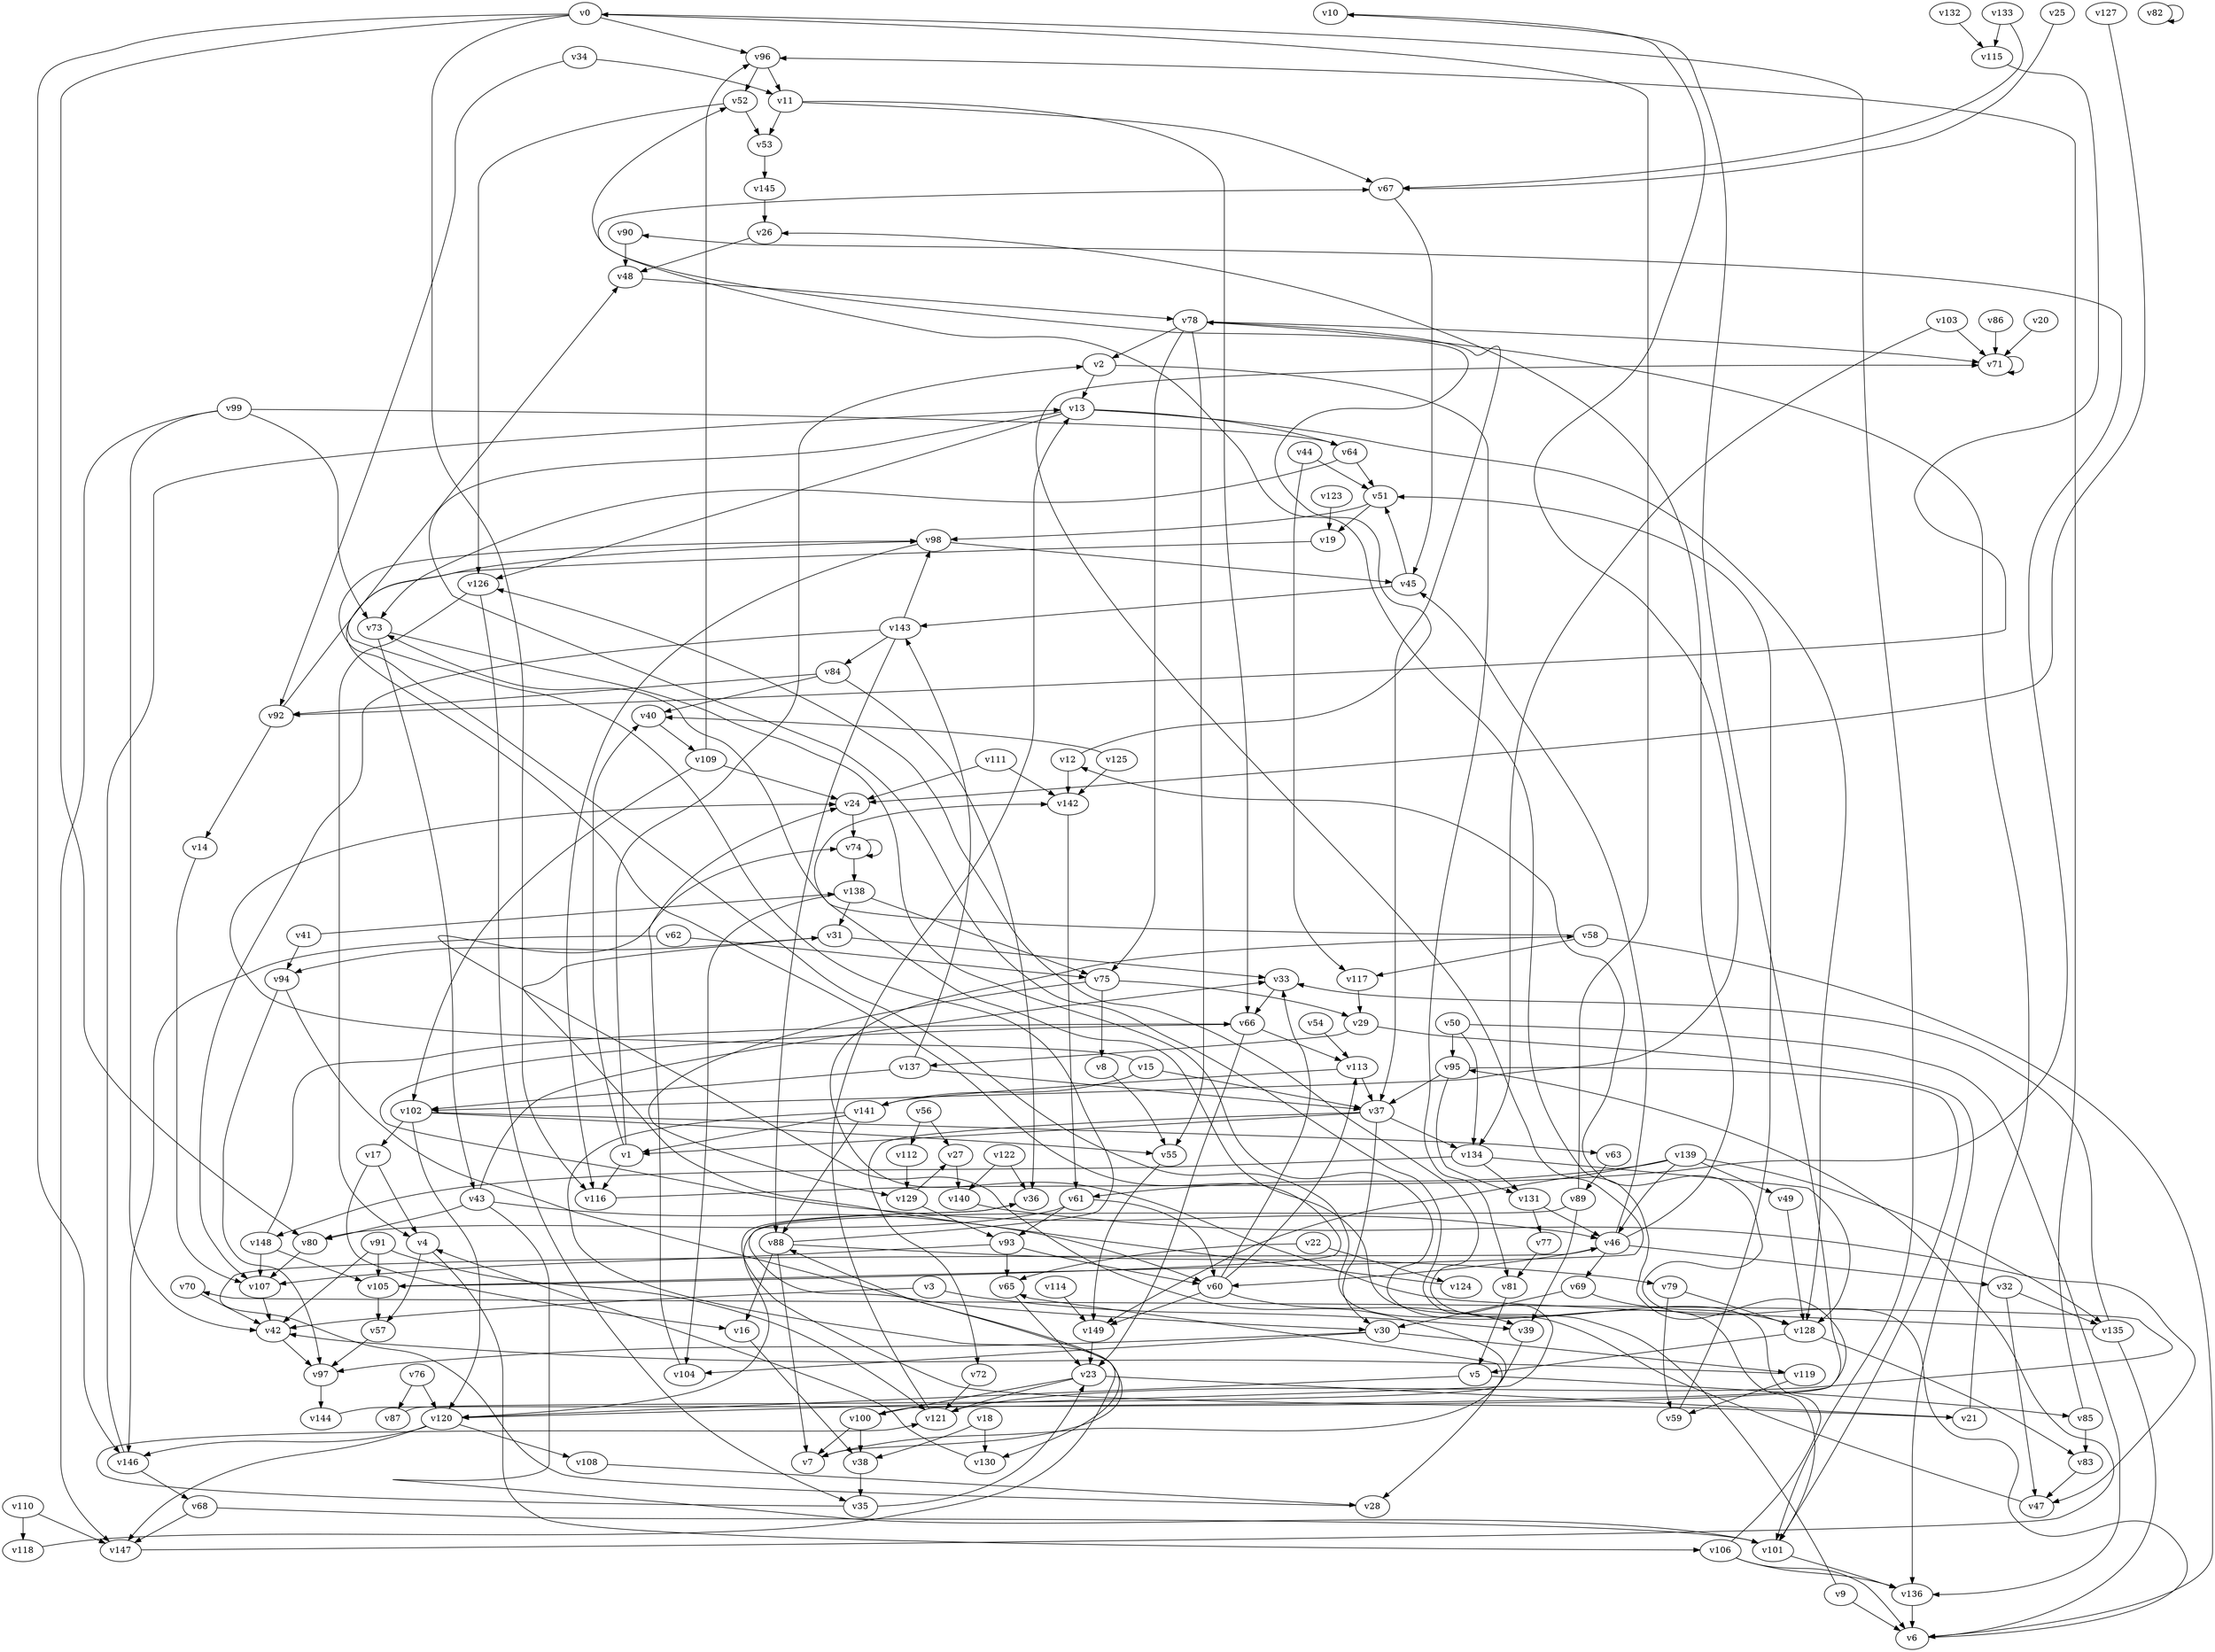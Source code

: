 // Benchmark game 221 - 150 vertices
// time_bound: 17
// targets: v78
digraph G {
    v0 [name="v0", player=0];
    v1 [name="v1", player=0];
    v2 [name="v2", player=0];
    v3 [name="v3", player=1];
    v4 [name="v4", player=1];
    v5 [name="v5", player=1];
    v6 [name="v6", player=1];
    v7 [name="v7", player=0];
    v8 [name="v8", player=0];
    v9 [name="v9", player=0];
    v10 [name="v10", player=0];
    v11 [name="v11", player=1];
    v12 [name="v12", player=1];
    v13 [name="v13", player=0];
    v14 [name="v14", player=1];
    v15 [name="v15", player=0];
    v16 [name="v16", player=1];
    v17 [name="v17", player=0];
    v18 [name="v18", player=0];
    v19 [name="v19", player=0];
    v20 [name="v20", player=1];
    v21 [name="v21", player=1];
    v22 [name="v22", player=1];
    v23 [name="v23", player=1];
    v24 [name="v24", player=1];
    v25 [name="v25", player=0];
    v26 [name="v26", player=1];
    v27 [name="v27", player=0];
    v28 [name="v28", player=1];
    v29 [name="v29", player=1];
    v30 [name="v30", player=0];
    v31 [name="v31", player=0];
    v32 [name="v32", player=1];
    v33 [name="v33", player=0];
    v34 [name="v34", player=1];
    v35 [name="v35", player=0];
    v36 [name="v36", player=1];
    v37 [name="v37", player=1];
    v38 [name="v38", player=1];
    v39 [name="v39", player=0];
    v40 [name="v40", player=1];
    v41 [name="v41", player=0];
    v42 [name="v42", player=1];
    v43 [name="v43", player=1];
    v44 [name="v44", player=0];
    v45 [name="v45", player=1];
    v46 [name="v46", player=0];
    v47 [name="v47", player=1];
    v48 [name="v48", player=1];
    v49 [name="v49", player=1];
    v50 [name="v50", player=0];
    v51 [name="v51", player=0];
    v52 [name="v52", player=0];
    v53 [name="v53", player=0];
    v54 [name="v54", player=1];
    v55 [name="v55", player=0];
    v56 [name="v56", player=1];
    v57 [name="v57", player=1];
    v58 [name="v58", player=1];
    v59 [name="v59", player=1];
    v60 [name="v60", player=0];
    v61 [name="v61", player=0];
    v62 [name="v62", player=1];
    v63 [name="v63", player=1];
    v64 [name="v64", player=1];
    v65 [name="v65", player=1];
    v66 [name="v66", player=0];
    v67 [name="v67", player=1];
    v68 [name="v68", player=0];
    v69 [name="v69", player=1];
    v70 [name="v70", player=0];
    v71 [name="v71", player=1];
    v72 [name="v72", player=0];
    v73 [name="v73", player=0];
    v74 [name="v74", player=0];
    v75 [name="v75", player=1];
    v76 [name="v76", player=0];
    v77 [name="v77", player=1];
    v78 [name="v78", player=1, target=1];
    v79 [name="v79", player=0];
    v80 [name="v80", player=0];
    v81 [name="v81", player=1];
    v82 [name="v82", player=0];
    v83 [name="v83", player=0];
    v84 [name="v84", player=0];
    v85 [name="v85", player=0];
    v86 [name="v86", player=1];
    v87 [name="v87", player=0];
    v88 [name="v88", player=1];
    v89 [name="v89", player=0];
    v90 [name="v90", player=0];
    v91 [name="v91", player=0];
    v92 [name="v92", player=0];
    v93 [name="v93", player=0];
    v94 [name="v94", player=0];
    v95 [name="v95", player=1];
    v96 [name="v96", player=0];
    v97 [name="v97", player=0];
    v98 [name="v98", player=1];
    v99 [name="v99", player=0];
    v100 [name="v100", player=1];
    v101 [name="v101", player=0];
    v102 [name="v102", player=1];
    v103 [name="v103", player=0];
    v104 [name="v104", player=1];
    v105 [name="v105", player=0];
    v106 [name="v106", player=0];
    v107 [name="v107", player=1];
    v108 [name="v108", player=1];
    v109 [name="v109", player=1];
    v110 [name="v110", player=1];
    v111 [name="v111", player=1];
    v112 [name="v112", player=1];
    v113 [name="v113", player=1];
    v114 [name="v114", player=0];
    v115 [name="v115", player=1];
    v116 [name="v116", player=1];
    v117 [name="v117", player=0];
    v118 [name="v118", player=0];
    v119 [name="v119", player=1];
    v120 [name="v120", player=0];
    v121 [name="v121", player=1];
    v122 [name="v122", player=0];
    v123 [name="v123", player=1];
    v124 [name="v124", player=0];
    v125 [name="v125", player=1];
    v126 [name="v126", player=1];
    v127 [name="v127", player=0];
    v128 [name="v128", player=1];
    v129 [name="v129", player=1];
    v130 [name="v130", player=1];
    v131 [name="v131", player=1];
    v132 [name="v132", player=1];
    v133 [name="v133", player=0];
    v134 [name="v134", player=1];
    v135 [name="v135", player=1];
    v136 [name="v136", player=1];
    v137 [name="v137", player=0];
    v138 [name="v138", player=0];
    v139 [name="v139", player=1];
    v140 [name="v140", player=1];
    v141 [name="v141", player=0];
    v142 [name="v142", player=1];
    v143 [name="v143", player=0];
    v144 [name="v144", player=1];
    v145 [name="v145", player=0];
    v146 [name="v146", player=0];
    v147 [name="v147", player=0];
    v148 [name="v148", player=1];
    v149 [name="v149", player=0];

    v0 -> v116;
    v1 -> v40;
    v2 -> v13;
    v3 -> v39;
    v4 -> v57;
    v5 -> v120;
    v6 -> v12 [constraint="t < 8"];
    v7 -> v65 [constraint="t >= 2"];
    v8 -> v55;
    v9 -> v73 [constraint="t >= 1"];
    v10 -> v102 [constraint="t < 10"];
    v11 -> v66;
    v12 -> v52 [constraint="t mod 4 == 0"];
    v13 -> v120 [constraint="t >= 3"];
    v14 -> v107;
    v15 -> v24 [constraint="t >= 3"];
    v16 -> v38;
    v17 -> v16 [constraint="t mod 2 == 1"];
    v18 -> v130;
    v19 -> v105 [constraint="t < 7"];
    v20 -> v71;
    v21 -> v36 [constraint="t < 9"];
    v22 -> v124;
    v23 -> v21;
    v24 -> v74;
    v25 -> v67 [constraint="t < 9"];
    v26 -> v48;
    v27 -> v140;
    v28 -> v46 [constraint="t < 14"];
    v29 -> v136;
    v30 -> v97 [constraint="t mod 4 == 1"];
    v31 -> v33;
    v32 -> v135;
    v33 -> v66;
    v34 -> v92;
    v35 -> v121 [constraint="t mod 5 == 3"];
    v36 -> v30 [constraint="t < 5"];
    v37 -> v1 [constraint="t < 15"];
    v38 -> v35;
    v39 -> v28;
    v40 -> v109;
    v41 -> v138 [constraint="t >= 4"];
    v42 -> v97;
    v43 -> v33 [constraint="t mod 4 == 0"];
    v44 -> v51;
    v45 -> v51;
    v46 -> v32;
    v47 -> v98 [constraint="t >= 2"];
    v48 -> v78;
    v49 -> v128;
    v50 -> v134;
    v51 -> v98;
    v52 -> v53;
    v53 -> v145;
    v54 -> v113;
    v55 -> v149;
    v56 -> v27;
    v57 -> v97;
    v58 -> v142 [constraint="t >= 4"];
    v59 -> v51;
    v60 -> v113;
    v61 -> v60;
    v62 -> v75;
    v63 -> v89;
    v64 -> v73 [constraint="t < 13"];
    v65 -> v23;
    v66 -> v46 [constraint="t < 10"];
    v67 -> v45;
    v68 -> v147;
    v69 -> v30;
    v70 -> v42;
    v71 -> v71 [constraint="t >= 5"];
    v72 -> v121;
    v73 -> v101 [constraint="t < 12"];
    v74 -> v138;
    v75 -> v129 [constraint="t >= 5"];
    v76 -> v87;
    v77 -> v81;
    v78 -> v55;
    v79 -> v59;
    v80 -> v107 [constraint="t mod 2 == 1"];
    v81 -> v5;
    v82 -> v82;
    v83 -> v47;
    v84 -> v36;
    v85 -> v96;
    v86 -> v71;
    v87 -> v74 [constraint="t mod 2 == 1"];
    v88 -> v98 [constraint="t < 6"];
    v89 -> v120 [constraint="t >= 1"];
    v90 -> v48;
    v91 -> v121;
    v92 -> v14;
    v93 -> v60;
    v94 -> v7 [constraint="t mod 5 == 0"];
    v95 -> v101;
    v96 -> v52 [constraint="t >= 1"];
    v97 -> v144;
    v98 -> v45;
    v99 -> v147;
    v100 -> v67 [constraint="t < 10"];
    v101 -> v136;
    v102 -> v17;
    v103 -> v71;
    v104 -> v24;
    v105 -> v71 [constraint="t mod 5 == 2"];
    v106 -> v126 [constraint="t < 8"];
    v107 -> v42;
    v108 -> v28;
    v109 -> v96;
    v110 -> v118;
    v111 -> v142;
    v112 -> v129;
    v113 -> v37;
    v114 -> v149;
    v115 -> v92 [constraint="t < 13"];
    v116 -> v90 [constraint="t >= 5"];
    v117 -> v29;
    v118 -> v88 [constraint="t >= 2"];
    v119 -> v42 [constraint="t >= 5"];
    v120 -> v108;
    v121 -> v70 [constraint="t < 7"];
    v122 -> v140;
    v123 -> v19;
    v124 -> v31 [constraint="t < 7"];
    v125 -> v40 [constraint="t >= 3"];
    v126 -> v4;
    v127 -> v24 [constraint="t mod 4 == 1"];
    v128 -> v83;
    v129 -> v27 [constraint="t mod 5 == 1"];
    v130 -> v4 [constraint="t < 6"];
    v131 -> v77;
    v132 -> v115;
    v133 -> v67 [constraint="t mod 4 == 0"];
    v134 -> v128;
    v135 -> v58 [constraint="t < 14"];
    v136 -> v6;
    v137 -> v102;
    v138 -> v75;
    v139 -> v49;
    v140 -> v47 [constraint="t mod 3 == 1"];
    v141 -> v130 [constraint="t < 11"];
    v142 -> v61;
    v143 -> v88;
    v144 -> v10 [constraint="t < 5"];
    v145 -> v26;
    v146 -> v68;
    v147 -> v95 [constraint="t < 8"];
    v148 -> v107;
    v149 -> v23;
    v138 -> v31;
    v3 -> v42;
    v52 -> v126;
    v76 -> v120;
    v134 -> v131;
    v100 -> v7;
    v46 -> v69;
    v23 -> v100;
    v103 -> v134;
    v5 -> v85;
    v44 -> v117;
    v126 -> v35;
    v128 -> v5;
    v84 -> v40;
    v0 -> v146;
    v79 -> v128;
    v129 -> v93;
    v43 -> v60;
    v62 -> v146;
    v133 -> v115;
    v148 -> v66;
    v4 -> v106;
    v100 -> v38;
    v137 -> v143;
    v88 -> v79;
    v58 -> v6;
    v85 -> v83;
    v92 -> v48;
    v78 -> v2;
    v98 -> v116;
    v93 -> v65;
    v110 -> v147;
    v143 -> v107;
    v135 -> v33;
    v51 -> v19;
    v135 -> v6;
    v21 -> v78;
    v46 -> v26;
    v111 -> v24;
    v15 -> v37;
    v102 -> v120;
    v13 -> v128;
    v99 -> v73;
    v75 -> v8;
    v23 -> v121;
    v45 -> v143;
    v78 -> v37;
    v41 -> v94;
    v74 -> v74;
    v32 -> v47;
    v89 -> v0;
    v12 -> v142;
    v99 -> v64;
    v61 -> v80;
    v137 -> v37;
    v139 -> v46;
    v56 -> v112;
    v18 -> v38;
    v0 -> v101;
    v73 -> v43;
    v94 -> v97;
    v91 -> v105;
    v102 -> v63;
    v131 -> v46;
    v113 -> v141;
    v37 -> v30;
    v46 -> v60;
    v11 -> v53;
    v138 -> v104;
    v75 -> v29;
    v68 -> v101;
    v88 -> v7;
    v60 -> v149;
    v89 -> v39;
    v1 -> v2;
    v60 -> v39;
    v78 -> v75;
    v106 -> v136;
    v146 -> v13;
    v61 -> v93;
    v109 -> v24;
    v139 -> v135;
    v78 -> v71;
    v66 -> v23;
    v141 -> v1;
    v43 -> v101;
    v60 -> v33;
    v13 -> v64;
    v0 -> v80;
    v102 -> v55;
    v93 -> v107;
    v35 -> v23;
    v139 -> v61;
    v120 -> v147;
    v66 -> v113;
    v9 -> v6;
    v11 -> v67;
    v50 -> v136;
    v99 -> v42;
    v34 -> v11;
    v0 -> v96;
    v95 -> v131;
    v30 -> v119;
    v43 -> v80;
    v148 -> v105;
    v13 -> v126;
    v37 -> v134;
    v46 -> v45;
    v106 -> v6;
    v109 -> v102;
    v91 -> v42;
    v29 -> v137;
    v17 -> v4;
    v69 -> v128;
    v122 -> v36;
    v139 -> v149;
    v134 -> v148;
    v58 -> v117;
    v119 -> v59;
    v141 -> v88;
    v120 -> v146;
    v64 -> v51;
    v84 -> v92;
    v143 -> v98;
    v50 -> v95;
    v105 -> v57;
    v88 -> v16;
    v121 -> v13;
    v96 -> v11;
    v30 -> v104;
    v95 -> v37;
    v143 -> v84;
    v37 -> v72;
    v15 -> v141;
    v31 -> v94;
    v125 -> v142;
    v2 -> v81;
    v22 -> v65;
    v1 -> v116;
}
